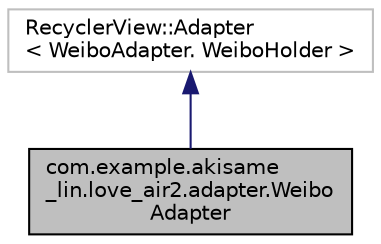 digraph "com.example.akisame_lin.love_air2.adapter.WeiboAdapter"
{
 // LATEX_PDF_SIZE
  edge [fontname="Helvetica",fontsize="10",labelfontname="Helvetica",labelfontsize="10"];
  node [fontname="Helvetica",fontsize="10",shape=record];
  Node0 [label="com.example.akisame\l_lin.love_air2.adapter.Weibo\lAdapter",height=0.2,width=0.4,color="black", fillcolor="grey75", style="filled", fontcolor="black",tooltip=" "];
  Node1 -> Node0 [dir="back",color="midnightblue",fontsize="10",style="solid",fontname="Helvetica"];
  Node1 [label="RecyclerView::Adapter\l\< WeiboAdapter. WeiboHolder \>",height=0.2,width=0.4,color="grey75", fillcolor="white", style="filled",tooltip=" "];
}
